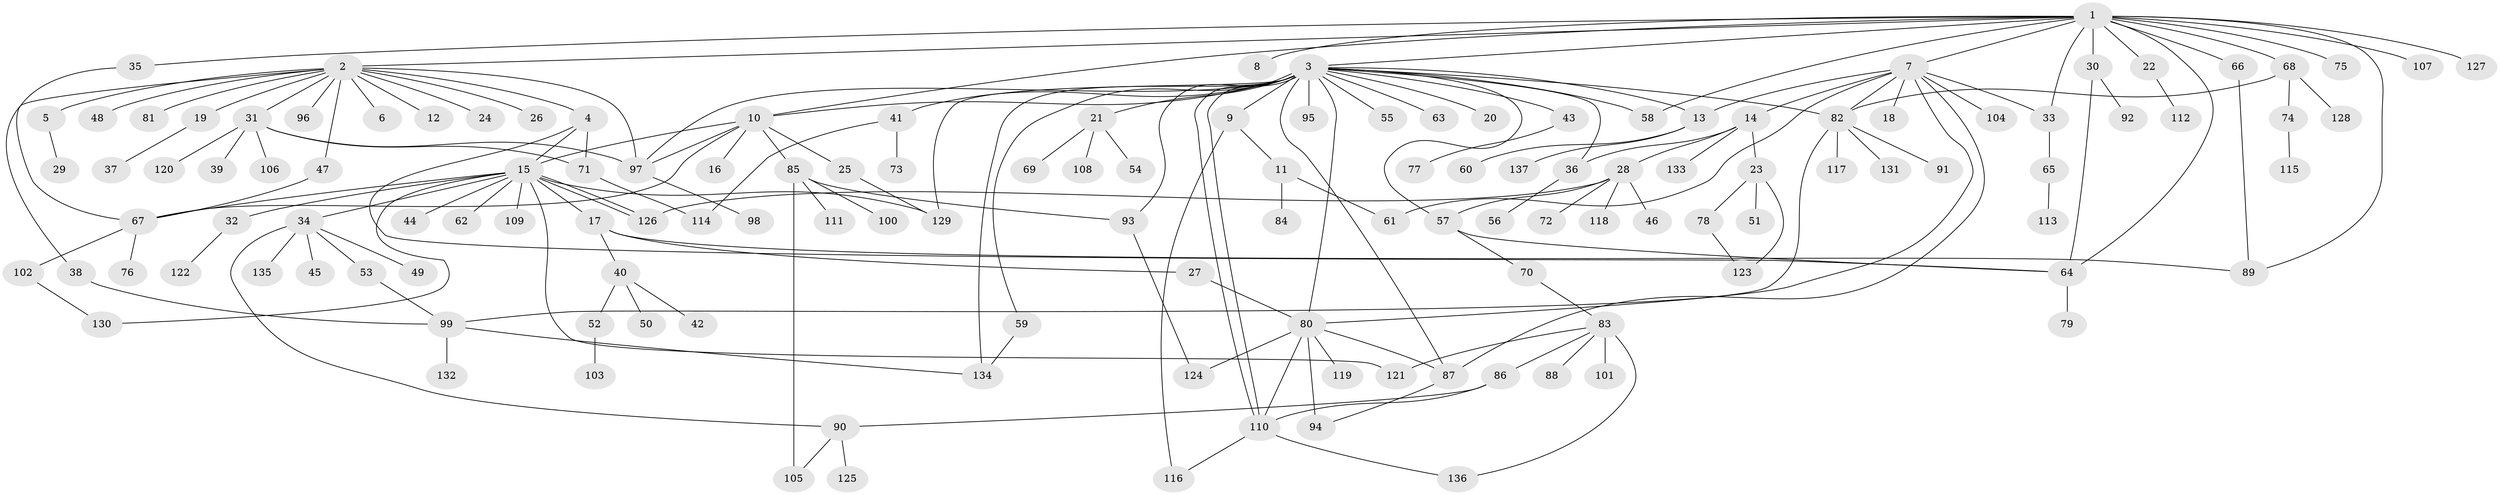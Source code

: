 // coarse degree distribution, {17: 0.012195121951219513, 16: 0.012195121951219513, 23: 0.012195121951219513, 3: 0.10975609756097561, 2: 0.15853658536585366, 1: 0.524390243902439, 10: 0.012195121951219513, 8: 0.024390243902439025, 12: 0.012195121951219513, 7: 0.036585365853658534, 4: 0.04878048780487805, 6: 0.024390243902439025, 5: 0.012195121951219513}
// Generated by graph-tools (version 1.1) at 2025/18/03/04/25 18:18:12]
// undirected, 137 vertices, 184 edges
graph export_dot {
graph [start="1"]
  node [color=gray90,style=filled];
  1;
  2;
  3;
  4;
  5;
  6;
  7;
  8;
  9;
  10;
  11;
  12;
  13;
  14;
  15;
  16;
  17;
  18;
  19;
  20;
  21;
  22;
  23;
  24;
  25;
  26;
  27;
  28;
  29;
  30;
  31;
  32;
  33;
  34;
  35;
  36;
  37;
  38;
  39;
  40;
  41;
  42;
  43;
  44;
  45;
  46;
  47;
  48;
  49;
  50;
  51;
  52;
  53;
  54;
  55;
  56;
  57;
  58;
  59;
  60;
  61;
  62;
  63;
  64;
  65;
  66;
  67;
  68;
  69;
  70;
  71;
  72;
  73;
  74;
  75;
  76;
  77;
  78;
  79;
  80;
  81;
  82;
  83;
  84;
  85;
  86;
  87;
  88;
  89;
  90;
  91;
  92;
  93;
  94;
  95;
  96;
  97;
  98;
  99;
  100;
  101;
  102;
  103;
  104;
  105;
  106;
  107;
  108;
  109;
  110;
  111;
  112;
  113;
  114;
  115;
  116;
  117;
  118;
  119;
  120;
  121;
  122;
  123;
  124;
  125;
  126;
  127;
  128;
  129;
  130;
  131;
  132;
  133;
  134;
  135;
  136;
  137;
  1 -- 2;
  1 -- 3;
  1 -- 7;
  1 -- 8;
  1 -- 10;
  1 -- 22;
  1 -- 30;
  1 -- 33;
  1 -- 35;
  1 -- 58;
  1 -- 64;
  1 -- 66;
  1 -- 68;
  1 -- 75;
  1 -- 89;
  1 -- 107;
  1 -- 127;
  2 -- 4;
  2 -- 5;
  2 -- 6;
  2 -- 12;
  2 -- 19;
  2 -- 24;
  2 -- 26;
  2 -- 31;
  2 -- 38;
  2 -- 47;
  2 -- 48;
  2 -- 81;
  2 -- 96;
  2 -- 97;
  3 -- 9;
  3 -- 10;
  3 -- 13;
  3 -- 20;
  3 -- 21;
  3 -- 36;
  3 -- 41;
  3 -- 43;
  3 -- 55;
  3 -- 57;
  3 -- 58;
  3 -- 59;
  3 -- 63;
  3 -- 80;
  3 -- 82;
  3 -- 87;
  3 -- 93;
  3 -- 95;
  3 -- 97;
  3 -- 110;
  3 -- 110;
  3 -- 129;
  3 -- 134;
  4 -- 15;
  4 -- 64;
  4 -- 71;
  5 -- 29;
  7 -- 13;
  7 -- 14;
  7 -- 18;
  7 -- 33;
  7 -- 61;
  7 -- 80;
  7 -- 82;
  7 -- 87;
  7 -- 104;
  9 -- 11;
  9 -- 116;
  10 -- 15;
  10 -- 16;
  10 -- 25;
  10 -- 67;
  10 -- 85;
  10 -- 97;
  11 -- 61;
  11 -- 84;
  13 -- 60;
  13 -- 137;
  14 -- 23;
  14 -- 28;
  14 -- 36;
  14 -- 133;
  15 -- 17;
  15 -- 32;
  15 -- 34;
  15 -- 44;
  15 -- 62;
  15 -- 67;
  15 -- 109;
  15 -- 121;
  15 -- 126;
  15 -- 126;
  15 -- 129;
  15 -- 130;
  17 -- 27;
  17 -- 40;
  17 -- 89;
  19 -- 37;
  21 -- 54;
  21 -- 69;
  21 -- 108;
  22 -- 112;
  23 -- 51;
  23 -- 78;
  23 -- 123;
  25 -- 129;
  27 -- 80;
  28 -- 46;
  28 -- 57;
  28 -- 72;
  28 -- 118;
  28 -- 126;
  30 -- 64;
  30 -- 92;
  31 -- 39;
  31 -- 71;
  31 -- 97;
  31 -- 106;
  31 -- 120;
  32 -- 122;
  33 -- 65;
  34 -- 45;
  34 -- 49;
  34 -- 53;
  34 -- 90;
  34 -- 135;
  35 -- 67;
  36 -- 56;
  38 -- 99;
  40 -- 42;
  40 -- 50;
  40 -- 52;
  41 -- 73;
  41 -- 114;
  43 -- 77;
  47 -- 67;
  52 -- 103;
  53 -- 99;
  57 -- 64;
  57 -- 70;
  59 -- 134;
  64 -- 79;
  65 -- 113;
  66 -- 89;
  67 -- 76;
  67 -- 102;
  68 -- 74;
  68 -- 82;
  68 -- 128;
  70 -- 83;
  71 -- 114;
  74 -- 115;
  78 -- 123;
  80 -- 87;
  80 -- 94;
  80 -- 110;
  80 -- 119;
  80 -- 124;
  82 -- 91;
  82 -- 99;
  82 -- 117;
  82 -- 131;
  83 -- 86;
  83 -- 88;
  83 -- 101;
  83 -- 121;
  83 -- 136;
  85 -- 93;
  85 -- 100;
  85 -- 105;
  85 -- 111;
  86 -- 90;
  86 -- 110;
  87 -- 94;
  90 -- 105;
  90 -- 125;
  93 -- 124;
  97 -- 98;
  99 -- 132;
  99 -- 134;
  102 -- 130;
  110 -- 116;
  110 -- 136;
}
